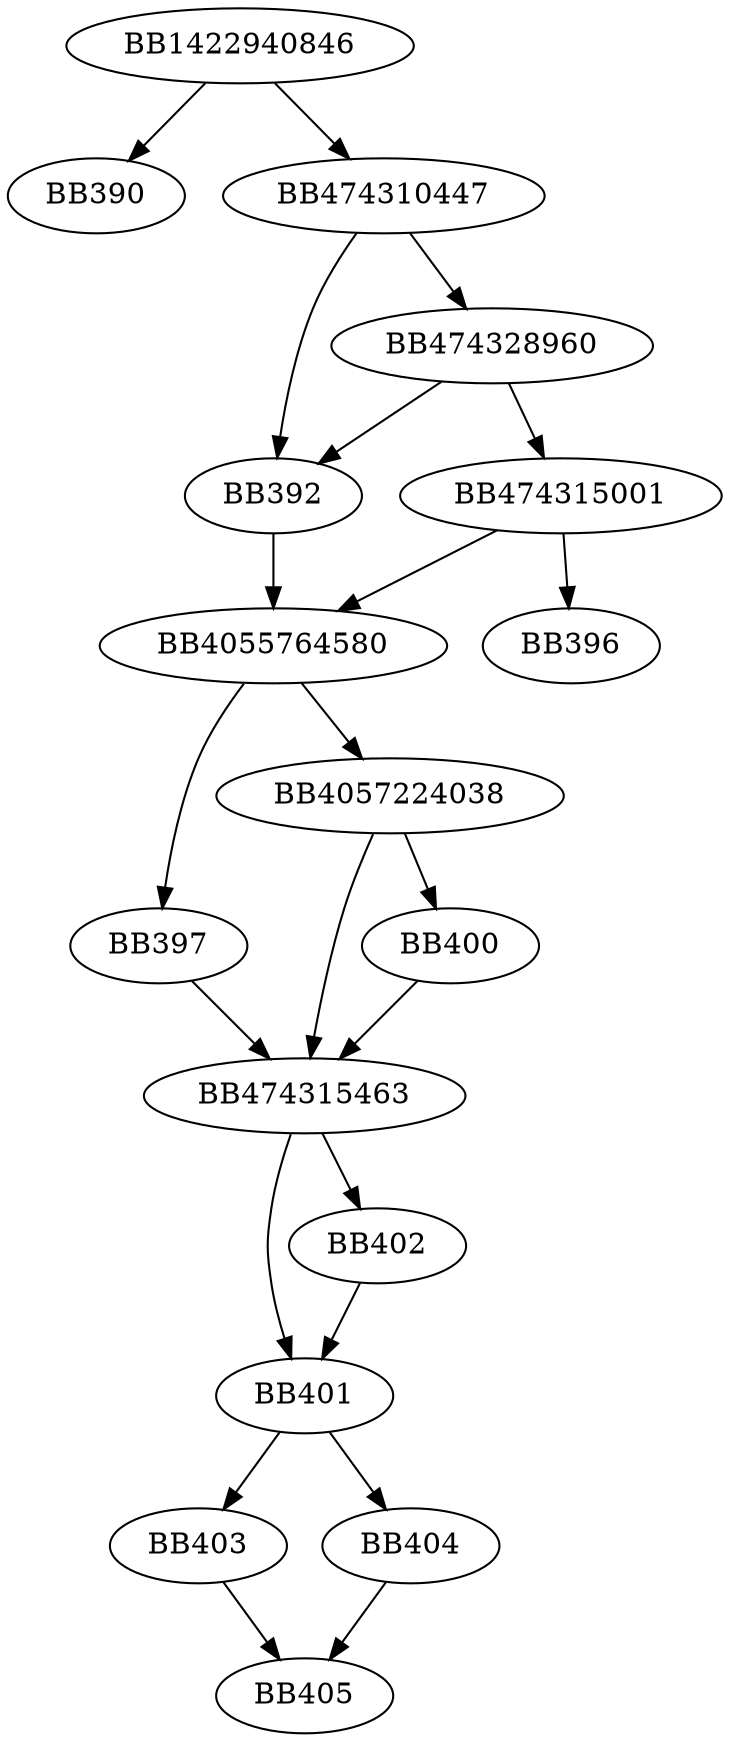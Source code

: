 digraph G{
	BB1422940846->BB390;
	BB1422940846->BB474310447;
	BB474310447->BB392;
	BB474310447->BB474328960;
	BB474328960->BB392;
	BB474328960->BB474315001;
	BB392->BB4055764580;
	BB474315001->BB396;
	BB474315001->BB4055764580;
	BB4055764580->BB397;
	BB4055764580->BB4057224038;
	BB397->BB474315463;
	BB4057224038->BB474315463;
	BB4057224038->BB400;
	BB400->BB474315463;
	BB474315463->BB401;
	BB474315463->BB402;
	BB402->BB401;
	BB401->BB403;
	BB401->BB404;
	BB403->BB405;
	BB404->BB405;
}
